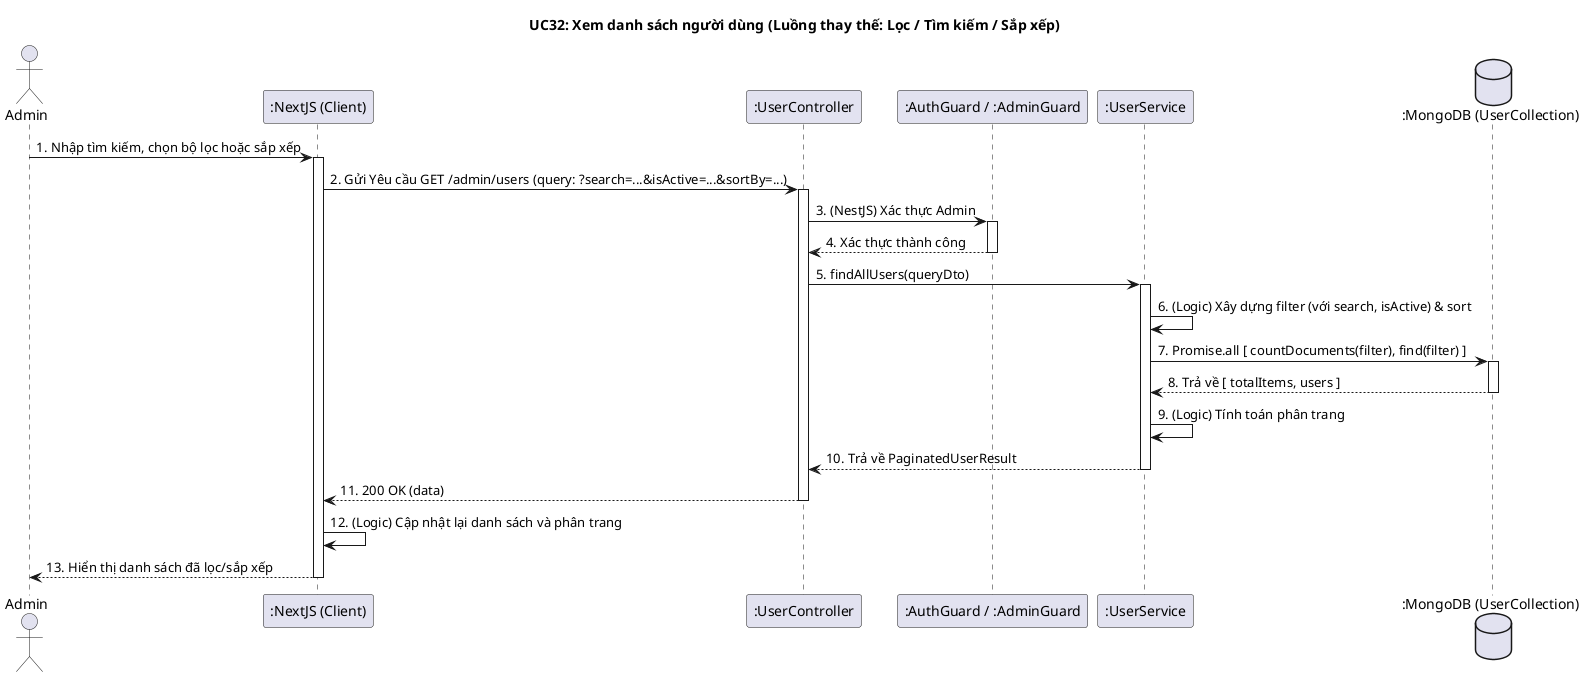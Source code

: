 @startuml
title UC32: Xem danh sách người dùng (Luồng thay thế: Lọc / Tìm kiếm / Sắp xếp)

actor Admin
participant ":NextJS (Client)" as Client
participant ":UserController" as Controller
participant ":AuthGuard / :AdminGuard" as Guards
participant ":UserService" as Service
database ":MongoDB (UserCollection)" as DB

Admin -> Client: 1. Nhập tìm kiếm, chọn bộ lọc hoặc sắp xếp
activate Client

Client -> Controller: 2. Gửi Yêu cầu GET /admin/users (query: ?search=...&isActive=...&sortBy=...)
activate Controller

Controller -> Guards: 3. (NestJS) Xác thực Admin
activate Guards
Guards --> Controller: 4. Xác thực thành công
deactivate Guards

Controller -> Service: 5. findAllUsers(queryDto)
activate Service

Service -> Service: 6. (Logic) Xây dựng filter (với search, isActive) & sort
Service -> DB: 7. Promise.all [ countDocuments(filter), find(filter) ]
activate DB
DB --> Service: 8. Trả về [ totalItems, users ]
deactivate DB

Service -> Service: 9. (Logic) Tính toán phân trang
Service --> Controller: 10. Trả về PaginatedUserResult
deactivate Service

Controller --> Client: 11. 200 OK (data)
deactivate Controller

Client -> Client: 12. (Logic) Cập nhật lại danh sách và phân trang
Client --> Admin: 13. Hiển thị danh sách đã lọc/sắp xếp
deactivate Client

@enduml